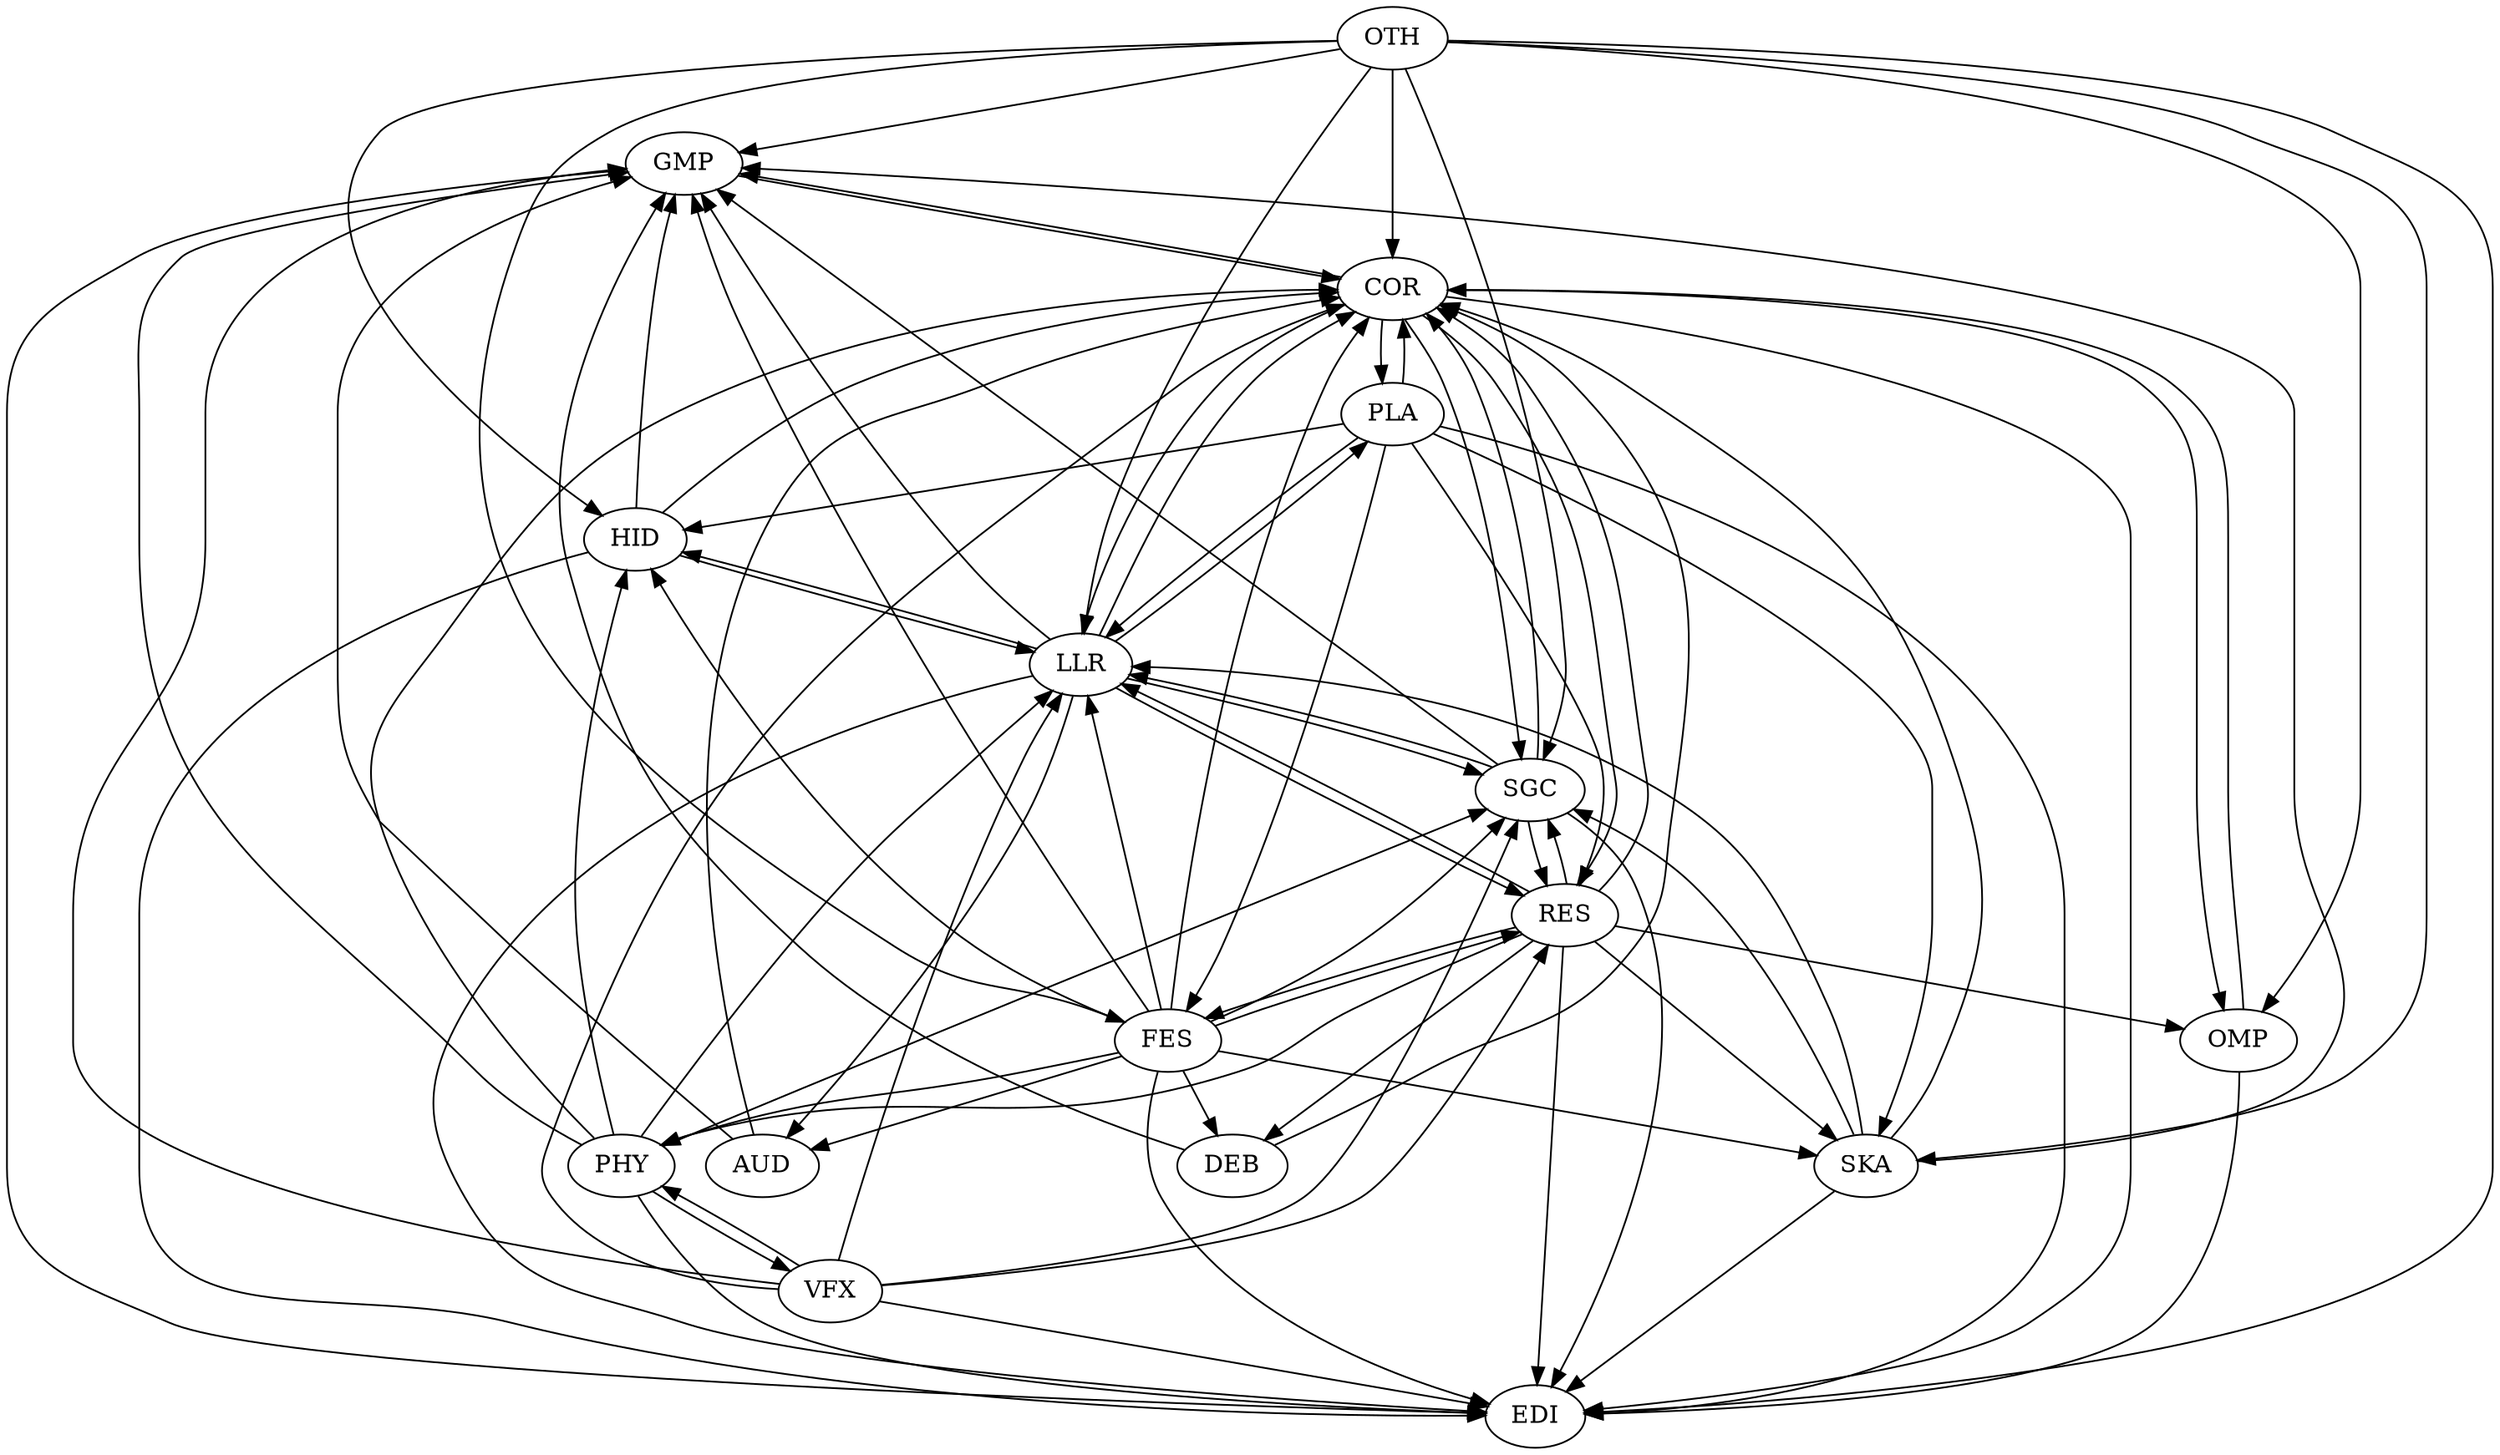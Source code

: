 digraph "source tree" {GMP->CORGMP->EDIRES->SGCRES->EDIRES->PHYRES->SKARES->FESRES->OMPRES->LLRRES->DEBRES->CORLLR->EDILLR->AUDLLR->PLALLR->GMPLLR->HIDLLR->SGCLLR->RESLLR->CORSGC->EDISGC->RESSGC->GMPSGC->CORSGC->LLRFES->RESFES->PHYFES->LLRFES->DEBFES->CORFES->AUDFES->EDIFES->SKAFES->HIDFES->GMPFES->SGCOMP->COROMP->EDICOR->EDICOR->RESCOR->SGCCOR->PLACOR->GMPCOR->OMPCOR->LLRPHY->SGCPHY->HIDPHY->EDIPHY->GMPPHY->VFXPHY->CORPHY->LLRHID->LLRHID->CORHID->GMPHID->EDIAUD->CORAUD->GMPSKA->SGCSKA->EDISKA->GMPSKA->CORSKA->LLRPLA->EDIPLA->RESPLA->HIDPLA->FESPLA->CORPLA->LLRPLA->SKAOTH->EDIOTH->SGCOTH->HIDOTH->GMPOTH->FESOTH->OMPOTH->LLROTH->SKAOTH->CORVFX->SGCVFX->RESVFX->EDIVFX->GMPVFX->CORVFX->LLRVFX->PHYDEB->CORDEB->GMP}